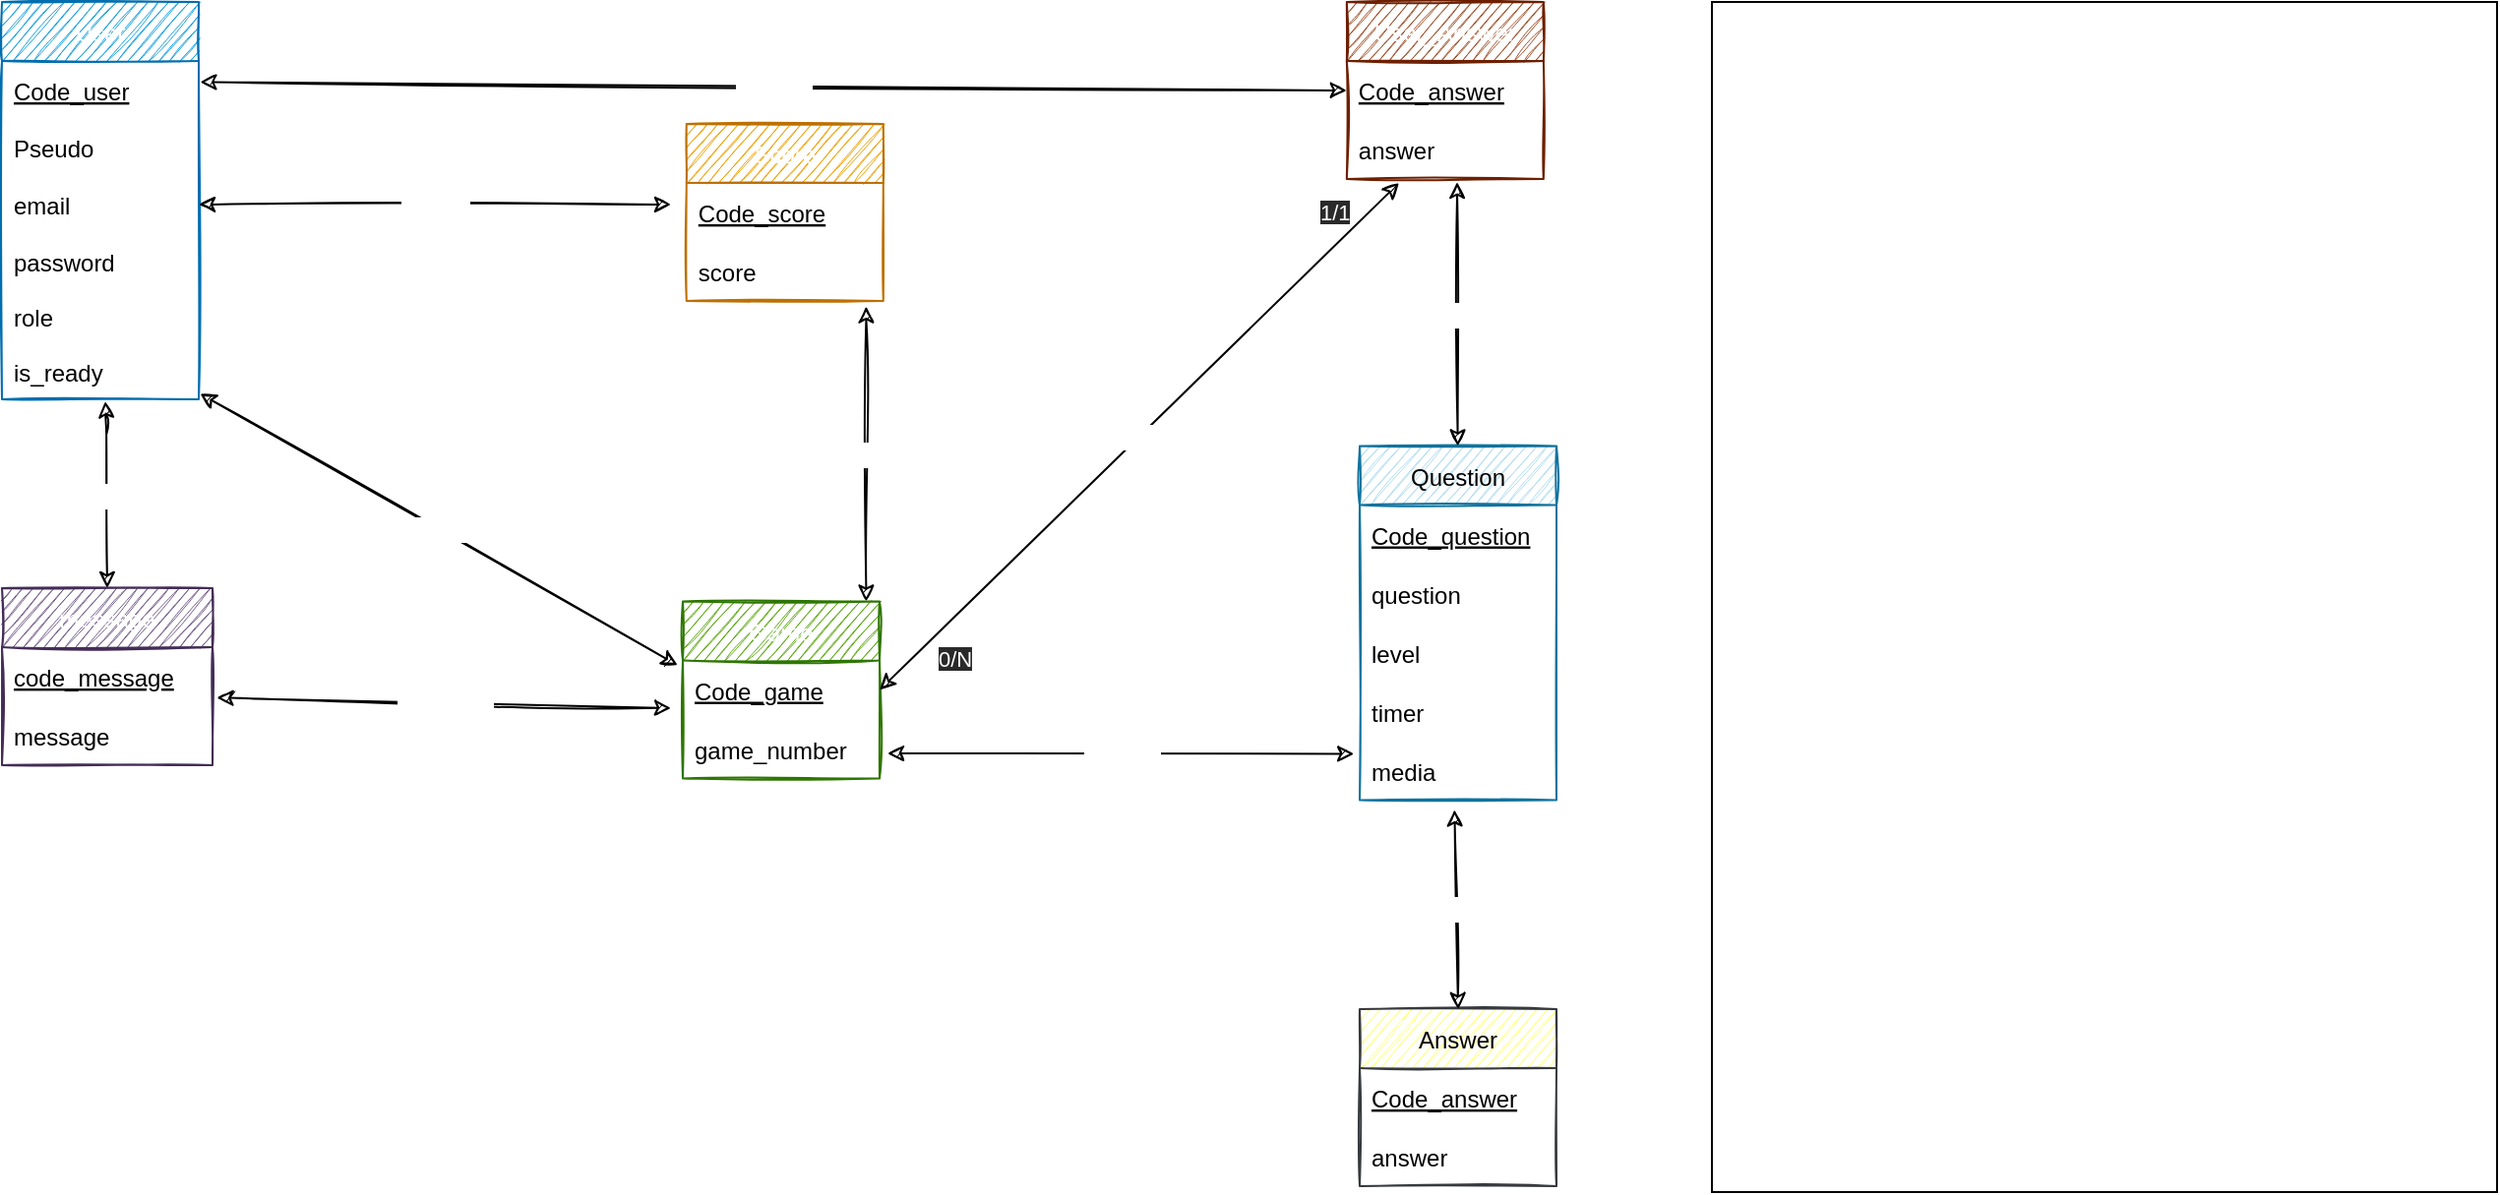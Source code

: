 <mxfile>
    <diagram id="3xxxpGB8uzVEkUUVOhj-" name="Page-1">
        <mxGraphModel dx="4383" dy="2226" grid="0" gridSize="10" guides="1" tooltips="1" connect="1" arrows="1" fold="1" page="0" pageScale="1" pageWidth="827" pageHeight="1169" background="none" math="0" shadow="0">
            <root>
                <mxCell id="0"/>
                <mxCell id="1" parent="0"/>
                <mxCell id="93" value="User" style="swimlane;fontStyle=0;childLayout=stackLayout;horizontal=1;startSize=30;horizontalStack=0;resizeParent=1;resizeParentMax=0;resizeLast=0;collapsible=1;marginBottom=0;fillColor=#1ba1e2;fontColor=#ffffff;strokeColor=#006EAF;rounded=0;sketch=1;" parent="1" vertex="1">
                    <mxGeometry x="-1620" y="-862" width="100" height="202" as="geometry">
                        <mxRectangle x="-1184" y="-603" width="52" height="30" as="alternateBounds"/>
                    </mxGeometry>
                </mxCell>
                <mxCell id="94" value="Code_user" style="text;strokeColor=none;fillColor=none;align=left;verticalAlign=middle;spacingLeft=4;spacingRight=4;overflow=hidden;points=[[0,0.5],[1,0.5]];portConstraint=eastwest;rotatable=0;fontStyle=4;rounded=0;sketch=1;" parent="93" vertex="1">
                    <mxGeometry y="30" width="100" height="30" as="geometry"/>
                </mxCell>
                <mxCell id="96" value="Pseudo" style="text;strokeColor=none;fillColor=none;align=left;verticalAlign=middle;spacingLeft=4;spacingRight=4;overflow=hidden;points=[[0,0.5],[1,0.5]];portConstraint=eastwest;rotatable=0;rounded=0;sketch=1;" parent="93" vertex="1">
                    <mxGeometry y="60" width="100" height="28" as="geometry"/>
                </mxCell>
                <mxCell id="97" value="email" style="text;strokeColor=none;fillColor=none;align=left;verticalAlign=middle;spacingLeft=4;spacingRight=4;overflow=hidden;points=[[0,0.5],[1,0.5]];portConstraint=eastwest;rotatable=0;rounded=0;sketch=1;" parent="93" vertex="1">
                    <mxGeometry y="88" width="100" height="30" as="geometry"/>
                </mxCell>
                <mxCell id="105" value="password" style="text;strokeColor=none;fillColor=none;align=left;verticalAlign=middle;spacingLeft=4;spacingRight=4;overflow=hidden;points=[[0,0.5],[1,0.5]];portConstraint=eastwest;rotatable=0;rounded=0;sketch=1;" parent="93" vertex="1">
                    <mxGeometry y="118" width="100" height="28" as="geometry"/>
                </mxCell>
                <mxCell id="107" value="role" style="text;strokeColor=none;fillColor=none;align=left;verticalAlign=middle;spacingLeft=4;spacingRight=4;overflow=hidden;points=[[0,0.5],[1,0.5]];portConstraint=eastwest;rotatable=0;rounded=0;sketch=1;" parent="93" vertex="1">
                    <mxGeometry y="146" width="100" height="28" as="geometry"/>
                </mxCell>
                <mxCell id="108" value="is_ready" style="text;strokeColor=none;fillColor=none;align=left;verticalAlign=middle;spacingLeft=4;spacingRight=4;overflow=hidden;points=[[0,0.5],[1,0.5]];portConstraint=eastwest;rotatable=0;rounded=0;sketch=1;" parent="93" vertex="1">
                    <mxGeometry y="174" width="100" height="28" as="geometry"/>
                </mxCell>
                <mxCell id="109" value="Game" style="swimlane;fontStyle=0;childLayout=stackLayout;horizontal=1;startSize=30;horizontalStack=0;resizeParent=1;resizeParentMax=0;resizeLast=0;collapsible=1;marginBottom=0;fillColor=#60a917;fontColor=#ffffff;strokeColor=#2D7600;rounded=0;sketch=1;" parent="1" vertex="1">
                    <mxGeometry x="-1274" y="-557.24" width="100" height="90" as="geometry">
                        <mxRectangle x="-1184" y="-603" width="52" height="30" as="alternateBounds"/>
                    </mxGeometry>
                </mxCell>
                <mxCell id="110" value="Code_game" style="text;strokeColor=none;fillColor=none;align=left;verticalAlign=middle;spacingLeft=4;spacingRight=4;overflow=hidden;points=[[0,0.5],[1,0.5]];portConstraint=eastwest;rotatable=0;fontStyle=4;rounded=0;sketch=1;" parent="109" vertex="1">
                    <mxGeometry y="30" width="100" height="30" as="geometry"/>
                </mxCell>
                <mxCell id="279" value="game_number" style="text;strokeColor=none;fillColor=none;align=left;verticalAlign=middle;spacingLeft=4;spacingRight=4;overflow=hidden;points=[[0,0.5],[1,0.5]];portConstraint=eastwest;rotatable=0;fontStyle=0;rounded=0;sketch=1;" parent="109" vertex="1">
                    <mxGeometry y="60" width="100" height="30" as="geometry"/>
                </mxCell>
                <mxCell id="122" value="Score" style="swimlane;fontStyle=0;childLayout=stackLayout;horizontal=1;startSize=30;horizontalStack=0;resizeParent=1;resizeParentMax=0;resizeLast=0;collapsible=1;marginBottom=0;fillColor=#f0a30a;strokeColor=#BD7000;rounded=0;fontColor=#FFFFFF;sketch=1;" parent="1" vertex="1">
                    <mxGeometry x="-1272.1" y="-800" width="100" height="90" as="geometry">
                        <mxRectangle x="-1184" y="-603" width="52" height="30" as="alternateBounds"/>
                    </mxGeometry>
                </mxCell>
                <mxCell id="123" value="Code_score" style="text;strokeColor=none;fillColor=none;align=left;verticalAlign=middle;spacingLeft=4;spacingRight=4;overflow=hidden;points=[[0,0.5],[1,0.5]];portConstraint=eastwest;rotatable=0;fontStyle=4;rounded=0;sketch=1;" parent="122" vertex="1">
                    <mxGeometry y="30" width="100" height="30" as="geometry"/>
                </mxCell>
                <mxCell id="267" value="score" style="text;strokeColor=none;fillColor=none;align=left;verticalAlign=middle;spacingLeft=4;spacingRight=4;overflow=hidden;points=[[0,0.5],[1,0.5]];portConstraint=eastwest;rotatable=0;fontStyle=0;rounded=0;sketch=1;" parent="122" vertex="1">
                    <mxGeometry y="60" width="100" height="30" as="geometry"/>
                </mxCell>
                <mxCell id="147" value="" style="endArrow=classic;html=1;fontColor=#FFFFFF;startArrow=classic;startFill=1;exitX=1;exitY=0.5;exitDx=0;exitDy=0;sketch=1;" parent="1" source="97" edge="1">
                    <mxGeometry relative="1" as="geometry">
                        <mxPoint x="-1187" y="-545" as="sourcePoint"/>
                        <mxPoint x="-1280" y="-759" as="targetPoint"/>
                    </mxGeometry>
                </mxCell>
                <mxCell id="148" value="Obtient" style="edgeLabel;resizable=0;html=1;align=center;verticalAlign=middle;fontColor=#FFFFFF;sketch=1;" parent="147" connectable="0" vertex="1">
                    <mxGeometry relative="1" as="geometry"/>
                </mxCell>
                <mxCell id="149" value="0/N" style="edgeLabel;resizable=0;html=1;align=left;verticalAlign=bottom;fontColor=#FFFFFF;sketch=1;" parent="147" connectable="0" vertex="1">
                    <mxGeometry x="-1" relative="1" as="geometry">
                        <mxPoint x="13" y="-1" as="offset"/>
                    </mxGeometry>
                </mxCell>
                <mxCell id="150" value="1/1" style="edgeLabel;resizable=0;html=1;align=right;verticalAlign=bottom;fontColor=#FFFFFF;sketch=1;" parent="147" connectable="0" vertex="1">
                    <mxGeometry x="1" relative="1" as="geometry">
                        <mxPoint x="-20" y="19" as="offset"/>
                    </mxGeometry>
                </mxCell>
                <mxCell id="158" value="" style="endArrow=classic;html=1;fontColor=#FFFFFF;entryX=-0.026;entryY=0.081;entryDx=0;entryDy=0;entryPerimeter=0;startArrow=classic;startFill=1;exitX=1.007;exitY=0.899;exitDx=0;exitDy=0;sketch=1;exitPerimeter=0;" parent="1" source="108" target="110" edge="1">
                    <mxGeometry relative="1" as="geometry">
                        <mxPoint x="-1193" y="-545" as="sourcePoint"/>
                        <mxPoint x="-964" y="-714" as="targetPoint"/>
                    </mxGeometry>
                </mxCell>
                <mxCell id="159" value="Rejoint" style="edgeLabel;resizable=0;html=1;align=center;verticalAlign=middle;fontColor=#FFFFFF;sketch=1;" parent="158" connectable="0" vertex="1">
                    <mxGeometry relative="1" as="geometry"/>
                </mxCell>
                <mxCell id="160" value="0/N" style="edgeLabel;resizable=0;html=1;align=left;verticalAlign=bottom;fontColor=#FFFFFF;sketch=1;" parent="158" connectable="0" vertex="1">
                    <mxGeometry x="-1" relative="1" as="geometry">
                        <mxPoint x="19" y="3" as="offset"/>
                    </mxGeometry>
                </mxCell>
                <mxCell id="161" value="1/N" style="edgeLabel;resizable=0;html=1;align=right;verticalAlign=bottom;fontColor=#FFFFFF;sketch=1;" parent="158" connectable="0" vertex="1">
                    <mxGeometry x="1" relative="1" as="geometry">
                        <mxPoint x="-6" y="-18" as="offset"/>
                    </mxGeometry>
                </mxCell>
                <mxCell id="162" value="Question" style="swimlane;fontStyle=0;childLayout=stackLayout;horizontal=1;startSize=30;horizontalStack=0;resizeParent=1;resizeParentMax=0;resizeLast=0;collapsible=1;marginBottom=0;fillColor=#b1ddf0;strokeColor=#10739e;rounded=0;sketch=1;" parent="1" vertex="1">
                    <mxGeometry x="-930" y="-636.24" width="100" height="180" as="geometry">
                        <mxRectangle x="-1184" y="-603" width="52" height="30" as="alternateBounds"/>
                    </mxGeometry>
                </mxCell>
                <mxCell id="171" value="Code_question" style="text;strokeColor=none;fillColor=none;align=left;verticalAlign=middle;spacingLeft=4;spacingRight=4;overflow=hidden;points=[[0,0.5],[1,0.5]];portConstraint=eastwest;rotatable=0;fontStyle=4;rounded=0;sketch=1;" parent="162" vertex="1">
                    <mxGeometry y="30" width="100" height="30" as="geometry"/>
                </mxCell>
                <mxCell id="168" value="question" style="text;strokeColor=none;fillColor=none;align=left;verticalAlign=middle;spacingLeft=4;spacingRight=4;overflow=hidden;points=[[0,0.5],[1,0.5]];portConstraint=eastwest;rotatable=0;fontStyle=0;rounded=0;sketch=1;" parent="162" vertex="1">
                    <mxGeometry y="60" width="100" height="30" as="geometry"/>
                </mxCell>
                <mxCell id="170" value="level" style="text;strokeColor=none;fillColor=none;align=left;verticalAlign=middle;spacingLeft=4;spacingRight=4;overflow=hidden;points=[[0,0.5],[1,0.5]];portConstraint=eastwest;rotatable=0;fontStyle=0;rounded=0;sketch=1;" parent="162" vertex="1">
                    <mxGeometry y="90" width="100" height="30" as="geometry"/>
                </mxCell>
                <mxCell id="172" value="timer" style="text;strokeColor=none;fillColor=none;align=left;verticalAlign=middle;spacingLeft=4;spacingRight=4;overflow=hidden;points=[[0,0.5],[1,0.5]];portConstraint=eastwest;rotatable=0;fontStyle=0;rounded=0;sketch=1;" parent="162" vertex="1">
                    <mxGeometry y="120" width="100" height="30" as="geometry"/>
                </mxCell>
                <mxCell id="163" value="media" style="text;strokeColor=none;fillColor=none;align=left;verticalAlign=middle;spacingLeft=4;spacingRight=4;overflow=hidden;points=[[0,0.5],[1,0.5]];portConstraint=eastwest;rotatable=0;fontStyle=0;rounded=0;sketch=1;" parent="162" vertex="1">
                    <mxGeometry y="150" width="100" height="30" as="geometry"/>
                </mxCell>
                <mxCell id="164" value="Answer" style="swimlane;fontStyle=0;childLayout=stackLayout;horizontal=1;startSize=30;horizontalStack=0;resizeParent=1;resizeParentMax=0;resizeLast=0;collapsible=1;marginBottom=0;fillColor=#ffff88;strokeColor=#36393d;rounded=0;sketch=1;" parent="1" vertex="1">
                    <mxGeometry x="-930" y="-350" width="100" height="90" as="geometry">
                        <mxRectangle x="-1184" y="-603" width="52" height="30" as="alternateBounds"/>
                    </mxGeometry>
                </mxCell>
                <mxCell id="174" value="Code_answer" style="text;strokeColor=none;fillColor=none;align=left;verticalAlign=middle;spacingLeft=4;spacingRight=4;overflow=hidden;points=[[0,0.5],[1,0.5]];portConstraint=eastwest;rotatable=0;fontStyle=4;rounded=0;sketch=1;" parent="164" vertex="1">
                    <mxGeometry y="30" width="100" height="30" as="geometry"/>
                </mxCell>
                <mxCell id="173" value="answer" style="text;strokeColor=none;fillColor=none;align=left;verticalAlign=middle;spacingLeft=4;spacingRight=4;overflow=hidden;points=[[0,0.5],[1,0.5]];portConstraint=eastwest;rotatable=0;fontStyle=0;rounded=0;sketch=1;" parent="164" vertex="1">
                    <mxGeometry y="60" width="100" height="30" as="geometry"/>
                </mxCell>
                <mxCell id="175" value="" style="endArrow=classic;html=1;fontColor=#FFFFFF;entryX=0.5;entryY=0;entryDx=0;entryDy=0;exitX=0.482;exitY=1.163;exitDx=0;exitDy=0;exitPerimeter=0;startArrow=classic;startFill=1;sketch=1;" parent="1" source="163" target="164" edge="1">
                    <mxGeometry relative="1" as="geometry">
                        <mxPoint x="-1103" y="-69.42" as="sourcePoint"/>
                        <mxPoint x="-793.6" y="-71.99" as="targetPoint"/>
                    </mxGeometry>
                </mxCell>
                <mxCell id="176" value="possède" style="edgeLabel;resizable=0;html=1;align=center;verticalAlign=middle;fontColor=#FFFFFF;sketch=1;" parent="175" connectable="0" vertex="1">
                    <mxGeometry relative="1" as="geometry"/>
                </mxCell>
                <mxCell id="177" value="0/1" style="edgeLabel;resizable=0;html=1;align=left;verticalAlign=bottom;fontColor=#FFFFFF;sketch=1;" parent="175" connectable="0" vertex="1">
                    <mxGeometry x="-1" relative="1" as="geometry">
                        <mxPoint x="7" y="26" as="offset"/>
                    </mxGeometry>
                </mxCell>
                <mxCell id="178" value="1/1" style="edgeLabel;resizable=0;html=1;align=right;verticalAlign=bottom;fontColor=#FFFFFF;sketch=1;" parent="175" connectable="0" vertex="1">
                    <mxGeometry x="1" relative="1" as="geometry">
                        <mxPoint x="-6" y="-12" as="offset"/>
                    </mxGeometry>
                </mxCell>
                <mxCell id="179" value="" style="endArrow=classic;html=1;fontColor=#FFFFFF;startArrow=classic;startFill=1;exitX=-0.029;exitY=0.216;exitDx=0;exitDy=0;sketch=1;exitPerimeter=0;" parent="1" source="163" edge="1">
                    <mxGeometry relative="1" as="geometry">
                        <mxPoint x="-1183" y="-532" as="sourcePoint"/>
                        <mxPoint x="-1170" y="-480" as="targetPoint"/>
                    </mxGeometry>
                </mxCell>
                <mxCell id="180" value="contient" style="edgeLabel;resizable=0;html=1;align=center;verticalAlign=middle;fontColor=#FFFFFF;sketch=1;" parent="179" connectable="0" vertex="1">
                    <mxGeometry relative="1" as="geometry"/>
                </mxCell>
                <mxCell id="181" value="0/N" style="edgeLabel;resizable=0;html=1;align=left;verticalAlign=bottom;fontColor=#FFFFFF;sketch=1;" parent="179" connectable="0" vertex="1">
                    <mxGeometry x="-1" relative="1" as="geometry">
                        <mxPoint x="-29" y="-5" as="offset"/>
                    </mxGeometry>
                </mxCell>
                <mxCell id="182" value="N/N" style="edgeLabel;resizable=0;html=1;align=right;verticalAlign=bottom;fontColor=#FFFFFF;sketch=1;" parent="179" connectable="0" vertex="1">
                    <mxGeometry x="1" relative="1" as="geometry">
                        <mxPoint x="31" y="20" as="offset"/>
                    </mxGeometry>
                </mxCell>
                <mxCell id="183" value="" style="endArrow=classic;html=1;fontColor=#FFFFFF;startArrow=classic;startFill=1;entryX=0.913;entryY=1.092;entryDx=0;entryDy=0;entryPerimeter=0;exitX=0.932;exitY=0;exitDx=0;exitDy=0;sketch=1;exitPerimeter=0;" parent="1" source="109" target="267" edge="1">
                    <mxGeometry relative="1" as="geometry">
                        <mxPoint x="-828" y="-582" as="sourcePoint"/>
                        <mxPoint x="-838" y="-732" as="targetPoint"/>
                    </mxGeometry>
                </mxCell>
                <mxCell id="184" value="Attribue" style="edgeLabel;resizable=0;html=1;align=center;verticalAlign=middle;fontColor=#FFFFFF;sketch=1;" parent="183" connectable="0" vertex="1">
                    <mxGeometry relative="1" as="geometry"/>
                </mxCell>
                <mxCell id="185" value="1/N" style="edgeLabel;resizable=0;html=1;align=left;verticalAlign=bottom;fontColor=#FFFFFF;sketch=1;" parent="183" connectable="0" vertex="1">
                    <mxGeometry x="-1" relative="1" as="geometry">
                        <mxPoint x="1" y="-13" as="offset"/>
                    </mxGeometry>
                </mxCell>
                <mxCell id="186" value="1/1" style="edgeLabel;resizable=0;html=1;align=right;verticalAlign=bottom;fontColor=#FFFFFF;sketch=1;" parent="183" connectable="0" vertex="1">
                    <mxGeometry x="1" relative="1" as="geometry">
                        <mxPoint x="-8" y="27" as="offset"/>
                    </mxGeometry>
                </mxCell>
                <mxCell id="187" value="message" style="swimlane;fontStyle=0;childLayout=stackLayout;horizontal=1;startSize=30;horizontalStack=0;resizeParent=1;resizeParentMax=0;resizeLast=0;collapsible=1;marginBottom=0;fillColor=#76608a;fontColor=#ffffff;strokeColor=#432D57;rounded=0;sketch=1;" parent="1" vertex="1">
                    <mxGeometry x="-1620" y="-564" width="107" height="90" as="geometry"/>
                </mxCell>
                <mxCell id="188" value="code_message" style="text;strokeColor=none;fillColor=none;align=left;verticalAlign=middle;spacingLeft=4;spacingRight=4;overflow=hidden;points=[[0,0.5],[1,0.5]];portConstraint=eastwest;rotatable=0;fontStyle=4;rounded=0;sketch=1;" parent="187" vertex="1">
                    <mxGeometry y="30" width="107" height="30" as="geometry"/>
                </mxCell>
                <mxCell id="189" value="message" style="text;strokeColor=none;fillColor=none;align=left;verticalAlign=middle;spacingLeft=4;spacingRight=4;overflow=hidden;points=[[0,0.5],[1,0.5]];portConstraint=eastwest;rotatable=0;rounded=0;sketch=1;" parent="187" vertex="1">
                    <mxGeometry y="60" width="107" height="30" as="geometry"/>
                </mxCell>
                <mxCell id="192" value="" style="endArrow=classic;html=1;fontColor=#FFFFFF;startArrow=classic;startFill=1;entryX=0.525;entryY=1.038;entryDx=0;entryDy=0;exitX=0.5;exitY=0;exitDx=0;exitDy=0;sketch=1;entryPerimeter=0;" parent="1" source="187" target="108" edge="1">
                    <mxGeometry relative="1" as="geometry">
                        <mxPoint x="-1215" y="-440" as="sourcePoint"/>
                        <mxPoint x="-1361.8" y="-459" as="targetPoint"/>
                        <Array as="points">
                            <mxPoint x="-1567" y="-652"/>
                        </Array>
                    </mxGeometry>
                </mxCell>
                <mxCell id="193" value="Envoie" style="edgeLabel;resizable=0;html=1;align=center;verticalAlign=middle;fontColor=#FFFFFF;sketch=1;" parent="192" connectable="0" vertex="1">
                    <mxGeometry relative="1" as="geometry"/>
                </mxCell>
                <mxCell id="195" value="0/N" style="edgeLabel;resizable=0;html=1;align=right;verticalAlign=bottom;fontColor=#FFFFFF;sketch=1;" parent="192" connectable="0" vertex="1">
                    <mxGeometry x="1" relative="1" as="geometry">
                        <mxPoint x="26" y="22" as="offset"/>
                    </mxGeometry>
                </mxCell>
                <mxCell id="201" value="User_Answer" style="swimlane;fontStyle=0;childLayout=stackLayout;horizontal=1;startSize=30;horizontalStack=0;resizeParent=1;resizeParentMax=0;resizeLast=0;collapsible=1;marginBottom=0;fillColor=#a0522d;strokeColor=#6D1F00;rounded=0;fontColor=#ffffff;sketch=1;" parent="1" vertex="1">
                    <mxGeometry x="-936.58" y="-862" width="100" height="90" as="geometry">
                        <mxRectangle x="-1184" y="-603" width="52" height="30" as="alternateBounds"/>
                    </mxGeometry>
                </mxCell>
                <mxCell id="202" value="Code_answer" style="text;strokeColor=none;fillColor=none;align=left;verticalAlign=middle;spacingLeft=4;spacingRight=4;overflow=hidden;points=[[0,0.5],[1,0.5]];portConstraint=eastwest;rotatable=0;fontStyle=4;rounded=0;sketch=1;" parent="201" vertex="1">
                    <mxGeometry y="30" width="100" height="30" as="geometry"/>
                </mxCell>
                <mxCell id="203" value="answer" style="text;strokeColor=none;fillColor=none;align=left;verticalAlign=middle;spacingLeft=4;spacingRight=4;overflow=hidden;points=[[0,0.5],[1,0.5]];portConstraint=eastwest;rotatable=0;fontStyle=0;rounded=0;sketch=1;" parent="201" vertex="1">
                    <mxGeometry y="60" width="100" height="30" as="geometry"/>
                </mxCell>
                <mxCell id="204" value="" style="endArrow=classic;html=1;fontColor=#FFFFFF;startArrow=classic;startFill=1;exitX=1.021;exitY=0.855;exitDx=0;exitDy=0;sketch=1;exitPerimeter=0;" parent="1" source="188" edge="1">
                    <mxGeometry relative="1" as="geometry">
                        <mxPoint x="-1241" y="-233" as="sourcePoint"/>
                        <mxPoint x="-1280" y="-503" as="targetPoint"/>
                    </mxGeometry>
                </mxCell>
                <mxCell id="205" value="appartient" style="edgeLabel;resizable=0;html=1;align=center;verticalAlign=middle;fontColor=#FFFFFF;sketch=1;" parent="204" connectable="0" vertex="1">
                    <mxGeometry relative="1" as="geometry"/>
                </mxCell>
                <mxCell id="207" value="1/1" style="edgeLabel;resizable=0;html=1;align=right;verticalAlign=bottom;fontColor=#FFFFFF;sketch=1;" parent="1" connectable="0" vertex="1">
                    <mxGeometry x="-1569.997" y="-574.996" as="geometry"/>
                </mxCell>
                <mxCell id="208" value="1/1" style="edgeLabel;resizable=0;html=1;align=right;verticalAlign=bottom;fontColor=#FFFFFF;sketch=1;" parent="1" connectable="0" vertex="1">
                    <mxGeometry x="-1480.997" y="-494.996" as="geometry">
                        <mxPoint x="3" y="-15" as="offset"/>
                    </mxGeometry>
                </mxCell>
                <mxCell id="209" value="0/N" style="edgeLabel;resizable=0;html=1;align=right;verticalAlign=bottom;fontColor=#FFFFFF;sketch=1;" parent="1" connectable="0" vertex="1">
                    <mxGeometry x="-1281.997" y="-478.996" as="geometry"/>
                </mxCell>
                <mxCell id="280" value="" style="endArrow=classic;html=1;fontColor=#FFFFFF;startArrow=classic;startFill=1;sketch=1;entryX=0.561;entryY=1.049;entryDx=0;entryDy=0;entryPerimeter=0;" parent="1" source="162" target="203" edge="1">
                    <mxGeometry x="-0.094" y="32" relative="1" as="geometry">
                        <mxPoint x="-942.0" y="-360.0" as="sourcePoint"/>
                        <mxPoint x="-750" y="-476" as="targetPoint"/>
                        <mxPoint as="offset"/>
                    </mxGeometry>
                </mxCell>
                <mxCell id="281" value="correspond" style="edgeLabel;resizable=0;html=1;align=center;verticalAlign=middle;fontColor=#FFFFFF;sketch=1;" parent="280" connectable="0" vertex="1">
                    <mxGeometry relative="1" as="geometry"/>
                </mxCell>
                <mxCell id="283" value="1/1" style="edgeLabel;resizable=0;html=1;align=right;verticalAlign=bottom;fontColor=#FFFFFF;sketch=1;" parent="280" connectable="0" vertex="1">
                    <mxGeometry x="1" relative="1" as="geometry">
                        <mxPoint x="20" y="30" as="offset"/>
                    </mxGeometry>
                </mxCell>
                <mxCell id="284" value="" style="endArrow=classic;html=1;fontColor=#FFFFFF;startArrow=classic;startFill=1;exitX=1.007;exitY=0.357;exitDx=0;exitDy=0;sketch=1;entryX=0;entryY=0.5;entryDx=0;entryDy=0;exitPerimeter=0;" parent="1" source="94" target="202" edge="1">
                    <mxGeometry relative="1" as="geometry">
                        <mxPoint x="-1525" y="-503" as="sourcePoint"/>
                        <mxPoint x="-1311" y="-820" as="targetPoint"/>
                    </mxGeometry>
                </mxCell>
                <mxCell id="285" value="réponds" style="edgeLabel;resizable=0;html=1;align=center;verticalAlign=middle;fontColor=#FFFFFF;sketch=1;" parent="284" connectable="0" vertex="1">
                    <mxGeometry relative="1" as="geometry"/>
                </mxCell>
                <mxCell id="286" value="0/N" style="edgeLabel;resizable=0;html=1;align=left;verticalAlign=bottom;fontColor=#FFFFFF;sketch=1;" parent="284" connectable="0" vertex="1">
                    <mxGeometry x="-1" relative="1" as="geometry">
                        <mxPoint x="9" y="-9" as="offset"/>
                    </mxGeometry>
                </mxCell>
                <mxCell id="287" value="1/1" style="edgeLabel;resizable=0;html=1;align=right;verticalAlign=bottom;fontColor=#FFFFFF;sketch=1;" parent="284" connectable="0" vertex="1">
                    <mxGeometry x="1" relative="1" as="geometry">
                        <mxPoint x="-3" y="-9" as="offset"/>
                    </mxGeometry>
                </mxCell>
                <mxCell id="288" value="0/1" style="edgeLabel;resizable=0;html=1;align=left;verticalAlign=bottom;fontColor=#FFFFFF;sketch=1;" parent="1" connectable="0" vertex="1">
                    <mxGeometry x="-900.0" y="-650" as="geometry"/>
                </mxCell>
                <mxCell id="364" value="" style="endArrow=classic;html=1;fontColor=#FFFFFF;exitX=1;exitY=0.5;exitDx=0;exitDy=0;startArrow=classic;startFill=1;sketch=1;" parent="1" source="110" edge="1">
                    <mxGeometry relative="1" as="geometry">
                        <mxPoint x="-1084" y="-310.21" as="sourcePoint"/>
                        <mxPoint x="-910" y="-770" as="targetPoint"/>
                    </mxGeometry>
                </mxCell>
                <mxCell id="365" value="comprend" style="edgeLabel;resizable=0;html=1;align=center;verticalAlign=middle;fontColor=#FFFFFF;sketch=1;" parent="364" connectable="0" vertex="1">
                    <mxGeometry relative="1" as="geometry"/>
                </mxCell>
                <mxCell id="367" value="&lt;span style=&quot;color: rgb(255 , 255 , 255) ; font-family: &amp;#34;helvetica&amp;#34; ; font-size: 11px ; font-style: normal ; font-weight: 400 ; letter-spacing: normal ; text-align: left ; text-indent: 0px ; text-transform: none ; word-spacing: 0px ; background-color: rgb(42 , 42 , 42) ; display: inline ; float: none&quot;&gt;1/1&lt;/span&gt;" style="text;whiteSpace=wrap;html=1;" parent="1" vertex="1">
                    <mxGeometry x="-951.998" y="-769.003" width="35" height="29" as="geometry"/>
                </mxCell>
                <mxCell id="368" value="&lt;span style=&quot;color: rgb(255 , 255 , 255) ; font-family: &amp;#34;helvetica&amp;#34; ; font-size: 11px ; font-style: normal ; font-weight: 400 ; letter-spacing: normal ; text-align: left ; text-indent: 0px ; text-transform: none ; word-spacing: 0px ; background-color: rgb(42 , 42 , 42) ; display: inline ; float: none&quot;&gt;0/N&lt;/span&gt;" style="text;whiteSpace=wrap;html=1;" parent="1" vertex="1">
                    <mxGeometry x="-1145.998" y="-542.003" width="35" height="29" as="geometry"/>
                </mxCell>
                <mxCell id="369" value="&lt;div&gt;&lt;div&gt;:&lt;/div&gt;&lt;div&gt;:&lt;/div&gt;&lt;div&gt;OBTENIR, 0N User, 11 Score&lt;/div&gt;&lt;div&gt;Score: code_score, score&lt;/div&gt;&lt;div&gt;:&lt;/div&gt;&lt;div&gt;&lt;br&gt;&lt;/div&gt;&lt;div&gt;User_answer: code_answer, answer&lt;/div&gt;&lt;div&gt;REPONDRE, 0N User, 11 User_answer&lt;/div&gt;&lt;div&gt;User: code_user, pseudo, email, password, role, is_ready&lt;/div&gt;&lt;div&gt;ENVOYER, 0N User, 11 Message&lt;/div&gt;&lt;div&gt;:&lt;/div&gt;&lt;div&gt;&lt;br&gt;&lt;/div&gt;&lt;div&gt;CORRESPONDRE, 11 User_answer, 01 Question&lt;/div&gt;&lt;div&gt;REJOINDRE, 0N User, 1N Game&lt;/div&gt;&lt;div&gt;APPARTENIR, 11 Message, 0N Game&lt;/div&gt;&lt;div&gt;Message: code_message, message&lt;/div&gt;&lt;div&gt;ATTRIBUER, 11 Score, 1N Game&lt;/div&gt;&lt;div&gt;&lt;br&gt;&lt;/div&gt;&lt;div&gt;:&lt;/div&gt;&lt;div&gt;COMPRENDRE, 11 User_answer, 0N Game&lt;/div&gt;&lt;div&gt;Game: code_game, game_number&lt;/div&gt;&lt;div&gt;:&lt;/div&gt;&lt;div&gt;:&lt;/div&gt;&lt;div&gt;&lt;br&gt;&lt;/div&gt;&lt;div&gt;:&lt;/div&gt;&lt;div&gt;Question: code_question, question, level, timer, media&lt;/div&gt;&lt;div&gt;CONTENIR, 0N Question, NN Game&lt;/div&gt;&lt;div&gt;:&lt;/div&gt;&lt;div&gt;:&lt;/div&gt;&lt;div&gt;&lt;br&gt;&lt;/div&gt;&lt;div&gt;:&lt;/div&gt;&lt;div&gt;POSSEDER, 01 Question, 11 Answer&lt;/div&gt;&lt;div&gt;Answer: code_answer, answer&lt;/div&gt;&lt;div&gt;:&lt;/div&gt;&lt;div&gt;:&lt;/div&gt;&lt;/div&gt;" style="rounded=0;whiteSpace=wrap;html=1;fontColor=#FFFFFF;align=left;" vertex="1" parent="1">
                    <mxGeometry x="-751" y="-862" width="399" height="605" as="geometry"/>
                </mxCell>
            </root>
        </mxGraphModel>
    </diagram>
    <diagram id="fOvVJ5IIrl5qBZ8FNNcn" name="Page-1">
        <mxGraphModel dx="2634" dy="1188" grid="1" gridSize="10" guides="1" tooltips="1" connect="1" arrows="1" fold="1" page="1" pageScale="1" pageWidth="827" pageHeight="1169" math="0" shadow="0">
            <root>
                <mxCell id="0"/>
                <mxCell id="1" parent="0"/>
            </root>
        </mxGraphModel>
    </diagram>
</mxfile>